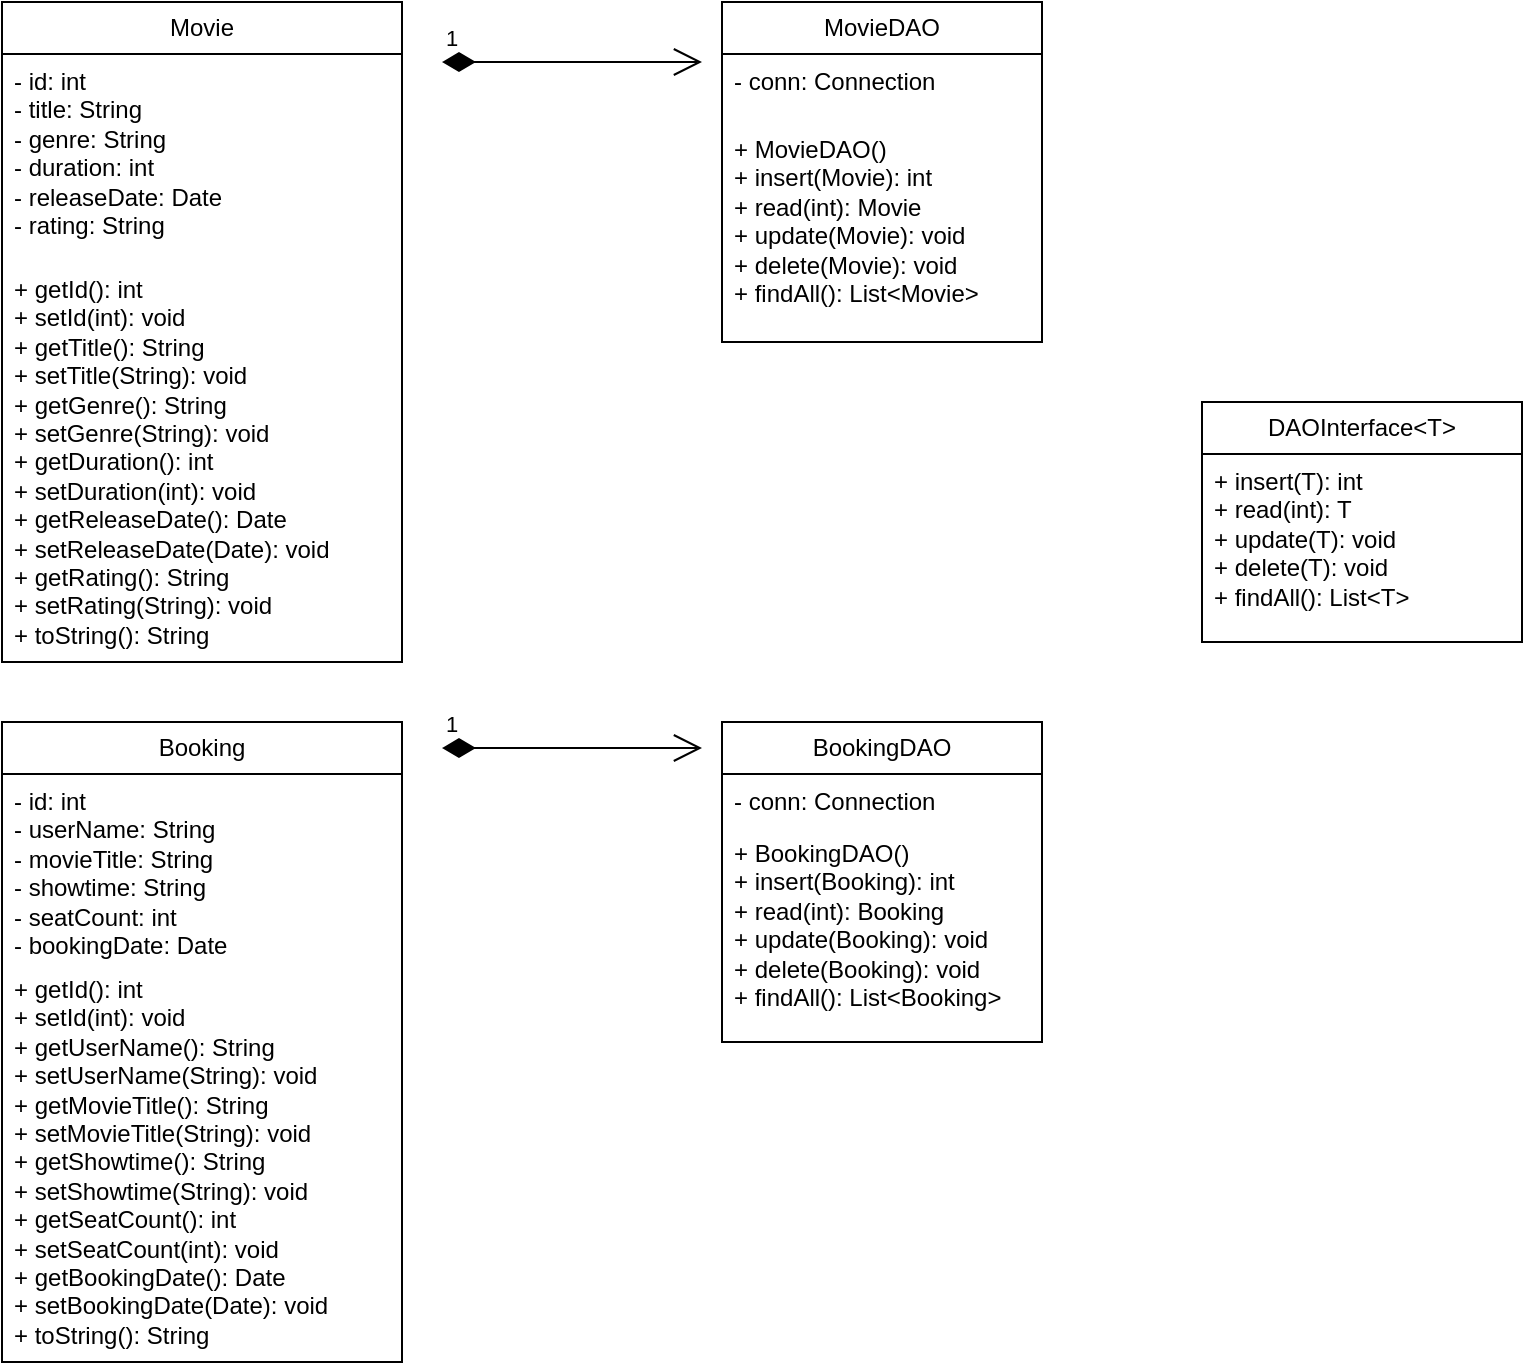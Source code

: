 <mxfile version="24.7.16">
  <diagram name="Page-1" id="e7e014a7-5840-1c2e-5031-d8a46d1fe8dd">
    <mxGraphModel dx="2985" dy="1480" grid="1" gridSize="10" guides="1" tooltips="1" connect="1" arrows="1" fold="1" page="1" pageScale="1" pageWidth="1169" pageHeight="826" background="none" math="0" shadow="0">
      <root>
        <mxCell id="0" />
        <mxCell id="1" parent="0" />
        <mxCell id="LuhnGRTxvPrDxVC7QRrJ-41" value="Movie" style="swimlane;fontStyle=0;childLayout=stackLayout;horizontal=1;startSize=26;fillColor=none;horizontalStack=0;resizeParent=1;resizeParentMax=0;resizeLast=0;collapsible=1;marginBottom=0;whiteSpace=wrap;html=1;" vertex="1" parent="1">
          <mxGeometry x="80" y="40" width="200" height="330" as="geometry" />
        </mxCell>
        <mxCell id="LuhnGRTxvPrDxVC7QRrJ-42" value="- id: int&lt;div&gt;- title: String&lt;div&gt;- genre: String&lt;div&gt;- duration: int&lt;div&gt;- releaseDate: Date&lt;div&gt;- rating: String&lt;/div&gt;&lt;/div&gt;&lt;/div&gt;&lt;/div&gt;&lt;/div&gt;" style="text;strokeColor=none;fillColor=none;align=left;verticalAlign=top;spacingLeft=4;spacingRight=4;overflow=hidden;rotatable=0;points=[[0,0.5],[1,0.5]];portConstraint=eastwest;whiteSpace=wrap;html=1;" vertex="1" parent="LuhnGRTxvPrDxVC7QRrJ-41">
          <mxGeometry y="26" width="200" height="104" as="geometry" />
        </mxCell>
        <mxCell id="LuhnGRTxvPrDxVC7QRrJ-43" value="+ getId(): int&lt;div&gt;+ setId(int): void&lt;div&gt;+ getTitle(): String&lt;div&gt;+ setTitle(String): void&lt;div&gt;+ getGenre(): String&lt;div&gt;+ setGenre(String): void&lt;div&gt;+ getDuration(): int&lt;div&gt;+ setDuration(int): void&lt;div&gt;+ getReleaseDate(): Date&lt;div&gt;+ setReleaseDate(Date): void&lt;div&gt;+ getRating(): String&lt;div&gt;+ setRating(String): void&lt;div&gt;+ toString(): String&lt;/div&gt;&lt;/div&gt;&lt;/div&gt;&lt;/div&gt;&lt;/div&gt;&lt;/div&gt;&lt;/div&gt;&lt;/div&gt;&lt;/div&gt;&lt;/div&gt;&lt;/div&gt;&lt;/div&gt;" style="text;strokeColor=none;fillColor=none;align=left;verticalAlign=top;spacingLeft=4;spacingRight=4;overflow=hidden;rotatable=0;points=[[0,0.5],[1,0.5]];portConstraint=eastwest;whiteSpace=wrap;html=1;" vertex="1" parent="LuhnGRTxvPrDxVC7QRrJ-41">
          <mxGeometry y="130" width="200" height="200" as="geometry" />
        </mxCell>
        <mxCell id="LuhnGRTxvPrDxVC7QRrJ-47" value="1" style="endArrow=open;html=1;endSize=12;startArrow=diamondThin;startSize=14;startFill=1;edgeStyle=orthogonalEdgeStyle;align=left;verticalAlign=bottom;rounded=0;" edge="1" parent="1">
          <mxGeometry x="-1" y="3" relative="1" as="geometry">
            <mxPoint x="300" y="70" as="sourcePoint" />
            <mxPoint x="430" y="70" as="targetPoint" />
          </mxGeometry>
        </mxCell>
        <mxCell id="LuhnGRTxvPrDxVC7QRrJ-48" value="MovieDAO" style="swimlane;fontStyle=0;childLayout=stackLayout;horizontal=1;startSize=26;fillColor=none;horizontalStack=0;resizeParent=1;resizeParentMax=0;resizeLast=0;collapsible=1;marginBottom=0;whiteSpace=wrap;html=1;" vertex="1" parent="1">
          <mxGeometry x="440" y="40" width="160" height="170" as="geometry" />
        </mxCell>
        <mxCell id="LuhnGRTxvPrDxVC7QRrJ-49" value=" - conn: Connection&lt;div&gt;&lt;div&gt;&lt;br&gt;&lt;/div&gt;&lt;/div&gt;" style="text;strokeColor=none;fillColor=none;align=left;verticalAlign=top;spacingLeft=4;spacingRight=4;overflow=hidden;rotatable=0;points=[[0,0.5],[1,0.5]];portConstraint=eastwest;whiteSpace=wrap;html=1;" vertex="1" parent="LuhnGRTxvPrDxVC7QRrJ-48">
          <mxGeometry y="26" width="160" height="34" as="geometry" />
        </mxCell>
        <mxCell id="LuhnGRTxvPrDxVC7QRrJ-50" value="+ MovieDAO()&lt;div&gt;+ insert(Movie): int&lt;div&gt;+ read(int): Movie&lt;div&gt;+ update(Movie): void&lt;div&gt;+ delete(Movie): void&lt;div&gt;+ findAll(): List&amp;lt;Movie&amp;gt;&lt;/div&gt;&lt;/div&gt;&lt;/div&gt;&lt;/div&gt;&lt;/div&gt;" style="text;strokeColor=none;fillColor=none;align=left;verticalAlign=top;spacingLeft=4;spacingRight=4;overflow=hidden;rotatable=0;points=[[0,0.5],[1,0.5]];portConstraint=eastwest;whiteSpace=wrap;html=1;" vertex="1" parent="LuhnGRTxvPrDxVC7QRrJ-48">
          <mxGeometry y="60" width="160" height="110" as="geometry" />
        </mxCell>
        <mxCell id="LuhnGRTxvPrDxVC7QRrJ-53" value="Booking" style="swimlane;fontStyle=0;childLayout=stackLayout;horizontal=1;startSize=26;fillColor=none;horizontalStack=0;resizeParent=1;resizeParentMax=0;resizeLast=0;collapsible=1;marginBottom=0;whiteSpace=wrap;html=1;" vertex="1" parent="1">
          <mxGeometry x="80" y="400" width="200" height="320" as="geometry" />
        </mxCell>
        <mxCell id="LuhnGRTxvPrDxVC7QRrJ-54" value="- id: int&lt;div&gt;- userName: String&lt;/div&gt;&lt;div&gt;- movieTitle: String&lt;/div&gt;&lt;div&gt;- showtime: String&lt;/div&gt;&lt;div&gt;- seatCount: int&lt;/div&gt;&lt;div&gt;- bookingDate: Date &lt;/div&gt;" style="text;strokeColor=none;fillColor=none;align=left;verticalAlign=top;spacingLeft=4;spacingRight=4;overflow=hidden;rotatable=0;points=[[0,0.5],[1,0.5]];portConstraint=eastwest;whiteSpace=wrap;html=1;" vertex="1" parent="LuhnGRTxvPrDxVC7QRrJ-53">
          <mxGeometry y="26" width="200" height="94" as="geometry" />
        </mxCell>
        <mxCell id="LuhnGRTxvPrDxVC7QRrJ-55" value="+ getId(): int&lt;div&gt;+ setId(int): void&lt;/div&gt;&lt;div&gt;+ getUserName(): String&lt;/div&gt;&lt;div&gt;+ setUserName(String): void&lt;/div&gt;&lt;div&gt;+ getMovieTitle(): String&lt;/div&gt;&lt;div&gt;+ setMovieTitle(String): void&lt;/div&gt;&lt;div&gt;+ getShowtime(): String&lt;/div&gt;&lt;div&gt;+ setShowtime(String): void&lt;/div&gt;&lt;div&gt;+ getSeatCount(): int&lt;/div&gt;&lt;div&gt;+ setSeatCount(int): void&lt;/div&gt;&lt;div&gt;+ getBookingDate(): Date&lt;/div&gt;&lt;div&gt;+ setBookingDate(Date): void&lt;/div&gt;&lt;div&gt;+ toString(): String&lt;/div&gt;" style="text;strokeColor=none;fillColor=none;align=left;verticalAlign=top;spacingLeft=4;spacingRight=4;overflow=hidden;rotatable=0;points=[[0,0.5],[1,0.5]];portConstraint=eastwest;whiteSpace=wrap;html=1;" vertex="1" parent="LuhnGRTxvPrDxVC7QRrJ-53">
          <mxGeometry y="120" width="200" height="200" as="geometry" />
        </mxCell>
        <mxCell id="LuhnGRTxvPrDxVC7QRrJ-58" value="1" style="endArrow=open;html=1;endSize=12;startArrow=diamondThin;startSize=14;startFill=1;edgeStyle=orthogonalEdgeStyle;align=left;verticalAlign=bottom;rounded=0;" edge="1" parent="1">
          <mxGeometry x="-1" y="3" relative="1" as="geometry">
            <mxPoint x="300" y="413" as="sourcePoint" />
            <mxPoint x="430" y="413" as="targetPoint" />
          </mxGeometry>
        </mxCell>
        <mxCell id="LuhnGRTxvPrDxVC7QRrJ-59" value="BookingDAO" style="swimlane;fontStyle=0;childLayout=stackLayout;horizontal=1;startSize=26;fillColor=none;horizontalStack=0;resizeParent=1;resizeParentMax=0;resizeLast=0;collapsible=1;marginBottom=0;whiteSpace=wrap;html=1;" vertex="1" parent="1">
          <mxGeometry x="440" y="400" width="160" height="160" as="geometry" />
        </mxCell>
        <mxCell id="LuhnGRTxvPrDxVC7QRrJ-60" value="- conn: Connection" style="text;strokeColor=none;fillColor=none;align=left;verticalAlign=top;spacingLeft=4;spacingRight=4;overflow=hidden;rotatable=0;points=[[0,0.5],[1,0.5]];portConstraint=eastwest;whiteSpace=wrap;html=1;" vertex="1" parent="LuhnGRTxvPrDxVC7QRrJ-59">
          <mxGeometry y="26" width="160" height="26" as="geometry" />
        </mxCell>
        <mxCell id="LuhnGRTxvPrDxVC7QRrJ-61" value=" + BookingDAO()&lt;div&gt;+ insert(Booking): int&lt;div&gt;+ read(int): Booking&lt;div&gt;+ update(Booking): void&lt;div&gt;+ delete(Booking): void&lt;div&gt;+ findAll(): List&amp;lt;Booking&amp;gt;&lt;/div&gt;&lt;/div&gt;&lt;/div&gt;&lt;/div&gt;&lt;/div&gt;" style="text;strokeColor=none;fillColor=none;align=left;verticalAlign=top;spacingLeft=4;spacingRight=4;overflow=hidden;rotatable=0;points=[[0,0.5],[1,0.5]];portConstraint=eastwest;whiteSpace=wrap;html=1;" vertex="1" parent="LuhnGRTxvPrDxVC7QRrJ-59">
          <mxGeometry y="52" width="160" height="108" as="geometry" />
        </mxCell>
        <mxCell id="LuhnGRTxvPrDxVC7QRrJ-64" value=" DAOInterface&amp;lt;T&amp;gt;" style="swimlane;fontStyle=0;childLayout=stackLayout;horizontal=1;startSize=26;fillColor=none;horizontalStack=0;resizeParent=1;resizeParentMax=0;resizeLast=0;collapsible=1;marginBottom=0;whiteSpace=wrap;html=1;" vertex="1" parent="1">
          <mxGeometry x="680" y="240" width="160" height="120" as="geometry" />
        </mxCell>
        <mxCell id="LuhnGRTxvPrDxVC7QRrJ-65" value="+ insert(T): int&lt;div&gt;+ read(int): T&lt;div&gt;+ update(T): void&lt;div&gt;+ delete(T): void&lt;div&gt;+ findAll(): List&amp;lt;T&amp;gt;&lt;/div&gt;&lt;/div&gt;&lt;/div&gt;&lt;/div&gt;" style="text;strokeColor=none;fillColor=none;align=left;verticalAlign=top;spacingLeft=4;spacingRight=4;overflow=hidden;rotatable=0;points=[[0,0.5],[1,0.5]];portConstraint=eastwest;whiteSpace=wrap;html=1;" vertex="1" parent="LuhnGRTxvPrDxVC7QRrJ-64">
          <mxGeometry y="26" width="160" height="94" as="geometry" />
        </mxCell>
      </root>
    </mxGraphModel>
  </diagram>
</mxfile>
